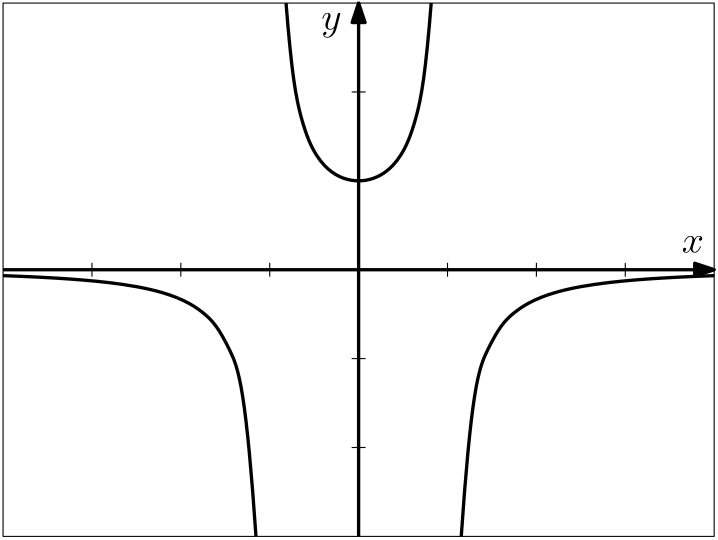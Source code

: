 <?xml version="1.0"?>
<!DOCTYPE ipe SYSTEM "ipe.dtd">
<ipe version="70005" creator="Ipe 7.1.1">
<info created="D:20120114215009" modified="D:20120114215009"/>
<ipestyle name="basic">
<symbol name="arrow/arc(spx)">
<path stroke="sym-stroke" fill="sym-stroke" pen="sym-pen">
0 0 m
-1 0.333 l
-1 -0.333 l
h
</path>
</symbol>
<symbol name="arrow/farc(spx)">
<path stroke="sym-stroke" fill="white" pen="sym-pen">
0 0 m
-1 0.333 l
-1 -0.333 l
h
</path>
</symbol>
<symbol name="mark/circle(sx)" transformations="translations">
<path fill="sym-stroke">
0.6 0 0 0.6 0 0 e
0.4 0 0 0.4 0 0 e
</path>
</symbol>
<symbol name="mark/disk(sx)" transformations="translations">
<path fill="sym-stroke">
0.6 0 0 0.6 0 0 e
</path>
</symbol>
<symbol name="mark/fdisk(sfx)" transformations="translations">
<group>
<path fill="sym-fill">
0.5 0 0 0.5 0 0 e
</path>
<path fill="sym-stroke" fillrule="eofill">
0.6 0 0 0.6 0 0 e
0.4 0 0 0.4 0 0 e
</path>
</group>
</symbol>
<symbol name="mark/box(sx)" transformations="translations">
<path fill="sym-stroke" fillrule="eofill">
-0.6 -0.6 m
0.6 -0.6 l
0.6 0.6 l
-0.6 0.6 l
h
-0.4 -0.4 m
0.4 -0.4 l
0.4 0.4 l
-0.4 0.4 l
h
</path>
</symbol>
<symbol name="mark/square(sx)" transformations="translations">
<path fill="sym-stroke">
-0.6 -0.6 m
0.6 -0.6 l
0.6 0.6 l
-0.6 0.6 l
h
</path>
</symbol>
<symbol name="mark/fsquare(sfx)" transformations="translations">
<group>
<path fill="sym-fill">
-0.5 -0.5 m
0.5 -0.5 l
0.5 0.5 l
-0.5 0.5 l
h
</path>
<path fill="sym-stroke" fillrule="eofill">
-0.6 -0.6 m
0.6 -0.6 l
0.6 0.6 l
-0.6 0.6 l
h
-0.4 -0.4 m
0.4 -0.4 l
0.4 0.4 l
-0.4 0.4 l
h
</path>
</group>
</symbol>
<symbol name="mark/cross(sx)" transformations="translations">
<group>
<path fill="sym-stroke">
-0.43 -0.57 m
0.57 0.43 l
0.43 0.57 l
-0.57 -0.43 l
h
</path>
<path fill="sym-stroke">
-0.43 0.57 m
0.57 -0.43 l
0.43 -0.57 l
-0.57 0.43 l
h
</path>
</group>
</symbol>
<symbol name="arrow/fnormal(spx)">
<path stroke="sym-stroke" fill="white" pen="sym-pen">
0 0 m
-1 0.333 l
-1 -0.333 l
h
</path>
</symbol>
<symbol name="arrow/pointed(spx)">
<path stroke="sym-stroke" fill="sym-stroke" pen="sym-pen">
0 0 m
-1 0.333 l
-0.8 0 l
-1 -0.333 l
h
</path>
</symbol>
<symbol name="arrow/fpointed(spx)">
<path stroke="sym-stroke" fill="white" pen="sym-pen">
0 0 m
-1 0.333 l
-0.8 0 l
-1 -0.333 l
h
</path>
</symbol>
<symbol name="arrow/linear(spx)">
<path stroke="sym-stroke" pen="sym-pen">
-1 0.333 m
0 0 l
-1 -0.333 l
</path>
</symbol>
<symbol name="arrow/fdouble(spx)">
<path stroke="sym-stroke" fill="white" pen="sym-pen">
0 0 m
-1 0.333 l
-1 -0.333 l
h
-1 0 m
-2 0.333 l
-2 -0.333 l
h
</path>
</symbol>
<symbol name="arrow/double(spx)">
<path stroke="sym-stroke" fill="sym-stroke" pen="sym-pen">
0 0 m
-1 0.333 l
-1 -0.333 l
h
-1 0 m
-2 0.333 l
-2 -0.333 l
h
</path>
</symbol>
<pen name="heavier" value="0.8"/>
<pen name="fat" value="1.2"/>
<pen name="ultrafat" value="2"/>
<symbolsize name="large" value="5"/>
<symbolsize name="small" value="2"/>
<symbolsize name="tiny" value="1.1"/>
<arrowsize name="large" value="10"/>
<arrowsize name="small" value="5"/>
<arrowsize name="tiny" value="3"/>
<color name="red" value="1 0 0"/>
<color name="green" value="0 1 0"/>
<color name="blue" value="0 0 1"/>
<color name="yellow" value="1 1 0"/>
<color name="orange" value="1 0.647 0"/>
<color name="gold" value="1 0.843 0"/>
<color name="purple" value="0.627 0.125 0.941"/>
<color name="gray" value="0.745"/>
<color name="brown" value="0.647 0.165 0.165"/>
<color name="navy" value="0 0 0.502"/>
<color name="pink" value="1 0.753 0.796"/>
<color name="seagreen" value="0.18 0.545 0.341"/>
<color name="turquoise" value="0.251 0.878 0.816"/>
<color name="violet" value="0.933 0.51 0.933"/>
<color name="darkblue" value="0 0 0.545"/>
<color name="darkcyan" value="0 0.545 0.545"/>
<color name="darkgray" value="0.663"/>
<color name="darkgreen" value="0 0.392 0"/>
<color name="darkmagenta" value="0.545 0 0.545"/>
<color name="darkorange" value="1 0.549 0"/>
<color name="darkred" value="0.545 0 0"/>
<color name="lightblue" value="0.678 0.847 0.902"/>
<color name="lightcyan" value="0.878 1 1"/>
<color name="lightgray" value="0.827"/>
<color name="lightgreen" value="0.565 0.933 0.565"/>
<color name="lightyellow" value="1 1 0.878"/>
<dashstyle name="dashed" value="[4] 0"/>
<dashstyle name="dotted" value="[1 3] 0"/>
<dashstyle name="dash dotted" value="[4 2 1 2] 0"/>
<dashstyle name="dash dot dotted" value="[4 2 1 2 1 2] 0"/>
<textsize name="large" value="\large"/>
<textsize name="Large" value="\Large"/>
<textsize name="LARGE" value="\LARGE"/>
<textsize name="huge" value="\huge"/>
<textsize name="Huge" value="\Huge"/>
<textsize name="small" value="\small"/>
<textsize name="footnote" value="\footnotesize"/>
<textsize name="tiny" value="\tiny"/>
<textstyle name="center" begin="\begin{center}" end="\end{center}"/>
<textstyle name="itemize" begin="\begin{itemize}" end="\end{itemize}"/>
<textstyle name="item" begin="\begin{itemize}\item{}" end="\end{itemize}"/>
<gridsize name="4 pts" value="4"/>
<gridsize name="8 pts (~3 mm)" value="8"/>
<gridsize name="16 pts (~6 mm)" value="16"/>
<gridsize name="32 pts (~12 mm)" value="32"/>
<gridsize name="10 pts (~3.5 mm)" value="10"/>
<gridsize name="20 pts (~7 mm)" value="20"/>
<gridsize name="14 pts (~5 mm)" value="14"/>
<gridsize name="28 pts (~10 mm)" value="28"/>
<gridsize name="56 pts (~20 mm)" value="56"/>
<anglesize name="90 deg" value="90"/>
<anglesize name="60 deg" value="60"/>
<anglesize name="45 deg" value="45"/>
<anglesize name="30 deg" value="30"/>
<anglesize name="22.5 deg" value="22.5"/>
<tiling name="falling" angle="-60" step="4" width="1"/>
<tiling name="rising" angle="30" step="4" width="1"/>
</ipestyle>
<page>
<layer name="alpha"/>
<view layers="alpha" active="alpha"/>
<path layer="alpha" stroke="black">
192 768 m
192 576 l
448 576 l
448 768 l
h
</path>
<group>
<path stroke="black" pen="fat" arrow="normal/normal">
192 672 m
448 672 l
</path>
<path stroke="black">
224 674.5 m
224 669.5 l
</path>
<path stroke="black">
256 674.5 m
256 669.5 l
</path>
<path stroke="black">
288 674.5 m
288 669.5 l
</path>
<path stroke="black">
320 674.5 m
320 669.5 l
</path>
<path stroke="black">
352 674.5 m
352 669.5 l
</path>
<path stroke="black">
384 674.5 m
384 669.5 l
</path>
<path stroke="black">
416 674.5 m
416 669.5 l
</path>
<path stroke="black" pen="fat" arrow="normal/normal">
320 576 m
320 768 l
</path>
<path stroke="black">
322.5 608 m
317.5 608 l
</path>
<path stroke="black">
322.5 640 m
317.5 640 l
</path>
<path stroke="black">
322.5 672 m
317.5 672 l
</path>
<path stroke="black">
322.5 704 m
317.5 704 l
</path>
<path stroke="black">
322.5 736 m
317.5 736 l
</path>
</group>
<group>
<path stroke="black" pen="fat">
192 669.867 m
193.597 669.81 195.195 669.75 196.792 669.685 c
198.389 669.621 199.987 669.552 201.584 669.479 c
203.182 669.406 204.779 669.327 206.376 669.243 c
207.974 669.159 209.571 669.069 211.168 668.972 c
212.766 668.874 214.363 668.77 215.96 668.656 c
217.558 668.543 219.155 668.421 220.752 668.287 c
222.35 668.154 223.947 668.01 225.545 667.851 c
227.142 667.692 228.739 667.52 230.337 667.329 c
231.934 667.139 233.531 666.93 235.129 666.697 c
236.726 666.464 238.323 666.208 239.921 665.919 c
241.518 665.63 243.116 665.309 244.713 664.944 c
246.31 664.579 247.908 664.17 249.505 663.695 c
251.102 663.22 252.7 662.68 254.297 662.049 c
255.894 661.417 257.492 660.694 259.089 659.801 c
260.687 658.908 262.284 657.846 263.881 656.582 c
265.479 655.318 267.076 653.852 268.673 651.653 c
270.271 649.453 271.868 646.519 273.465 643.293 c
275.063 640.067 276.66 636.548 278.257 626.39 c
279.855 616.232 281.452 599.435 283.05 576 c
</path>
<path stroke="black" pen="fat">
293.872 768 m
294.789 756.304 295.706 747.18 296.622 740.626 c
297.539 734.072 298.456 730.089 299.373 726.749 c
300.289 723.409 301.206 720.711 302.123 718.518 c
303.04 716.325 303.957 714.637 304.873 713.208 c
305.79 711.78 306.707 710.611 307.624 709.629 c
308.54 708.646 309.457 707.85 310.374 707.184 c
311.291 706.518 312.207 705.982 313.124 705.549 c
314.041 705.116 314.958 704.785 315.875 704.541 c
316.791 704.296 317.708 704.138 318.625 704.059 c
319.542 703.98 320.458 703.98 321.375 704.059 c
322.292 704.138 323.209 704.296 324.125 704.541 c
325.042 704.785 325.959 705.116 326.876 705.549 c
327.793 705.982 328.709 706.518 329.626 707.184 c
330.543 707.85 331.46 708.646 332.376 709.629 c
333.293 710.611 334.21 711.78 335.127 713.208 c
336.043 714.637 336.96 716.325 337.877 718.518 c
338.794 720.711 339.711 723.409 340.627 726.749 c
341.544 730.089 342.461 734.072 343.378 740.626 c
344.294 747.18 345.211 756.304 346.128 768 c
</path>
<path stroke="black" pen="fat">
356.95 576 m
358.548 599.435 360.145 616.232 361.743 626.39 c
363.34 636.548 364.937 640.067 366.535 643.293 c
368.132 646.519 369.729 649.453 371.327 651.653 c
372.924 653.852 374.521 655.318 376.119 656.582 c
377.716 657.846 379.313 658.908 380.911 659.801 c
382.508 660.694 384.106 661.417 385.703 662.049 c
387.3 662.68 388.898 663.22 390.495 663.695 c
392.092 664.17 393.69 664.579 395.287 664.944 c
396.884 665.309 398.482 665.63 400.079 665.919 c
401.677 666.208 403.274 666.464 404.871 666.697 c
406.469 666.93 408.066 667.139 409.663 667.329 c
411.261 667.52 412.858 667.692 414.455 667.851 c
416.053 668.01 417.65 668.154 419.248 668.287 c
420.845 668.421 422.442 668.543 424.04 668.656 c
425.637 668.77 427.234 668.874 428.832 668.972 c
430.429 669.069 432.026 669.159 433.624 669.243 c
435.221 669.327 436.818 669.406 438.416 669.479 c
440.013 669.552 441.611 669.621 443.208 669.685 c
444.805 669.75 446.403 669.81 448 669.867 c
</path>
</group>
<text matrix="1 0 0 1 1.17995 -2.35989" transformations="translations" pos="435.188 680.494" stroke="black" type="label" width="7.982" height="6.177" depth="0" valign="baseline" size="Large">$x$</text>
<text matrix="1 0 0 1 1.17995 2.94987" transformations="translations" pos="305.394 755.421" stroke="black" type="label" width="7.364" height="6.176" depth="2.79" valign="baseline" size="Large">$y$</text>
</page>
</ipe>
